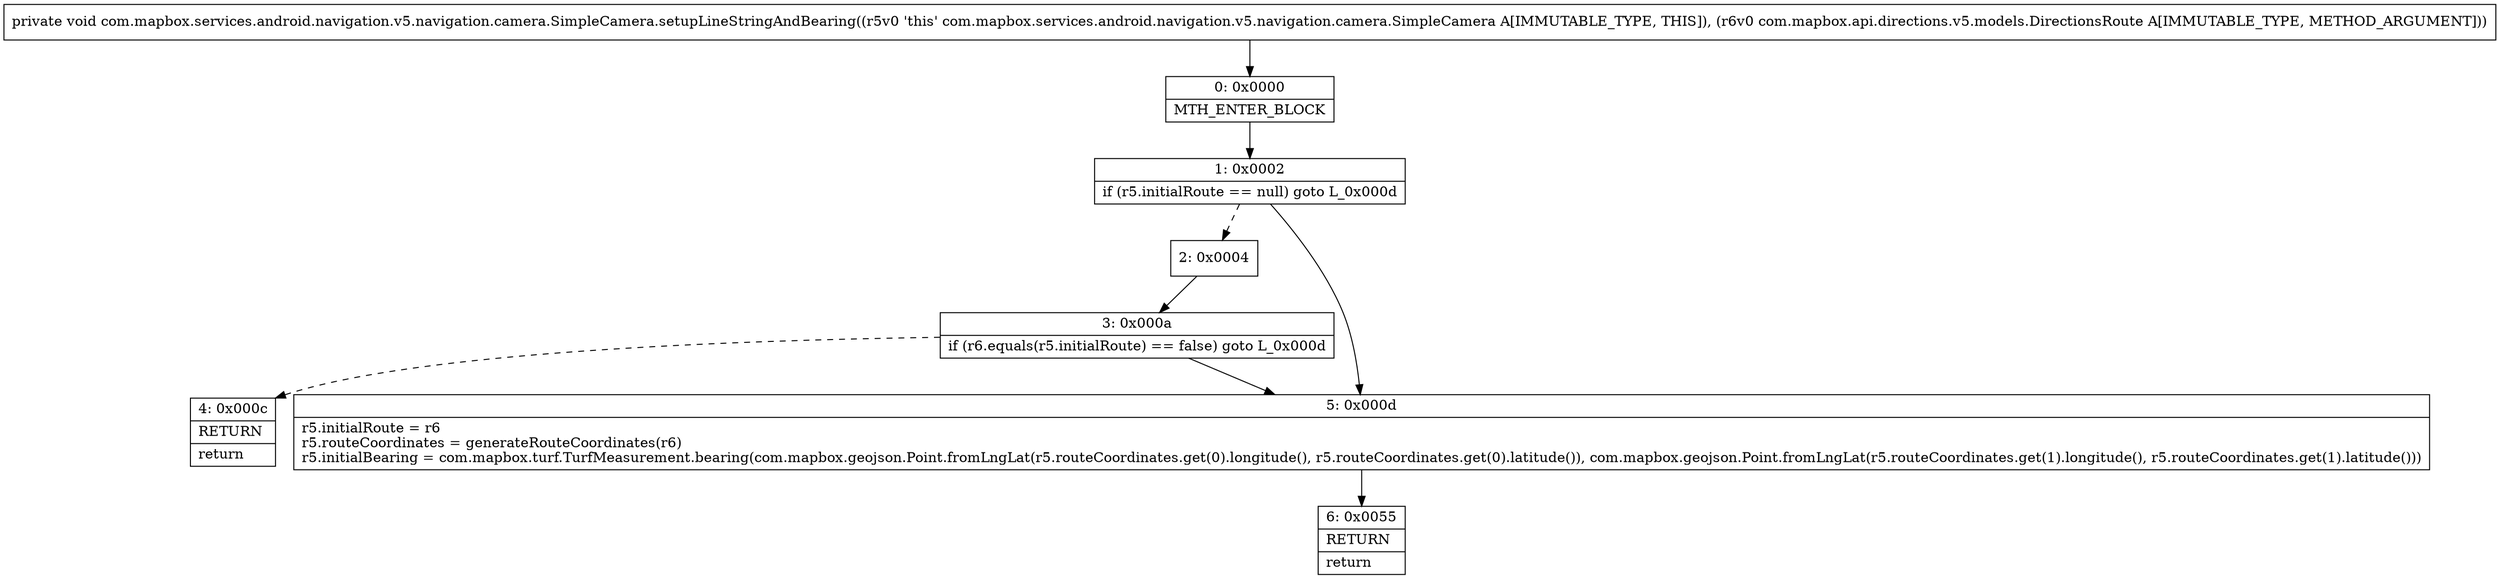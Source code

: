 digraph "CFG forcom.mapbox.services.android.navigation.v5.navigation.camera.SimpleCamera.setupLineStringAndBearing(Lcom\/mapbox\/api\/directions\/v5\/models\/DirectionsRoute;)V" {
Node_0 [shape=record,label="{0\:\ 0x0000|MTH_ENTER_BLOCK\l}"];
Node_1 [shape=record,label="{1\:\ 0x0002|if (r5.initialRoute == null) goto L_0x000d\l}"];
Node_2 [shape=record,label="{2\:\ 0x0004}"];
Node_3 [shape=record,label="{3\:\ 0x000a|if (r6.equals(r5.initialRoute) == false) goto L_0x000d\l}"];
Node_4 [shape=record,label="{4\:\ 0x000c|RETURN\l|return\l}"];
Node_5 [shape=record,label="{5\:\ 0x000d|r5.initialRoute = r6\lr5.routeCoordinates = generateRouteCoordinates(r6)\lr5.initialBearing = com.mapbox.turf.TurfMeasurement.bearing(com.mapbox.geojson.Point.fromLngLat(r5.routeCoordinates.get(0).longitude(), r5.routeCoordinates.get(0).latitude()), com.mapbox.geojson.Point.fromLngLat(r5.routeCoordinates.get(1).longitude(), r5.routeCoordinates.get(1).latitude()))\l}"];
Node_6 [shape=record,label="{6\:\ 0x0055|RETURN\l|return\l}"];
MethodNode[shape=record,label="{private void com.mapbox.services.android.navigation.v5.navigation.camera.SimpleCamera.setupLineStringAndBearing((r5v0 'this' com.mapbox.services.android.navigation.v5.navigation.camera.SimpleCamera A[IMMUTABLE_TYPE, THIS]), (r6v0 com.mapbox.api.directions.v5.models.DirectionsRoute A[IMMUTABLE_TYPE, METHOD_ARGUMENT])) }"];
MethodNode -> Node_0;
Node_0 -> Node_1;
Node_1 -> Node_2[style=dashed];
Node_1 -> Node_5;
Node_2 -> Node_3;
Node_3 -> Node_4[style=dashed];
Node_3 -> Node_5;
Node_5 -> Node_6;
}

